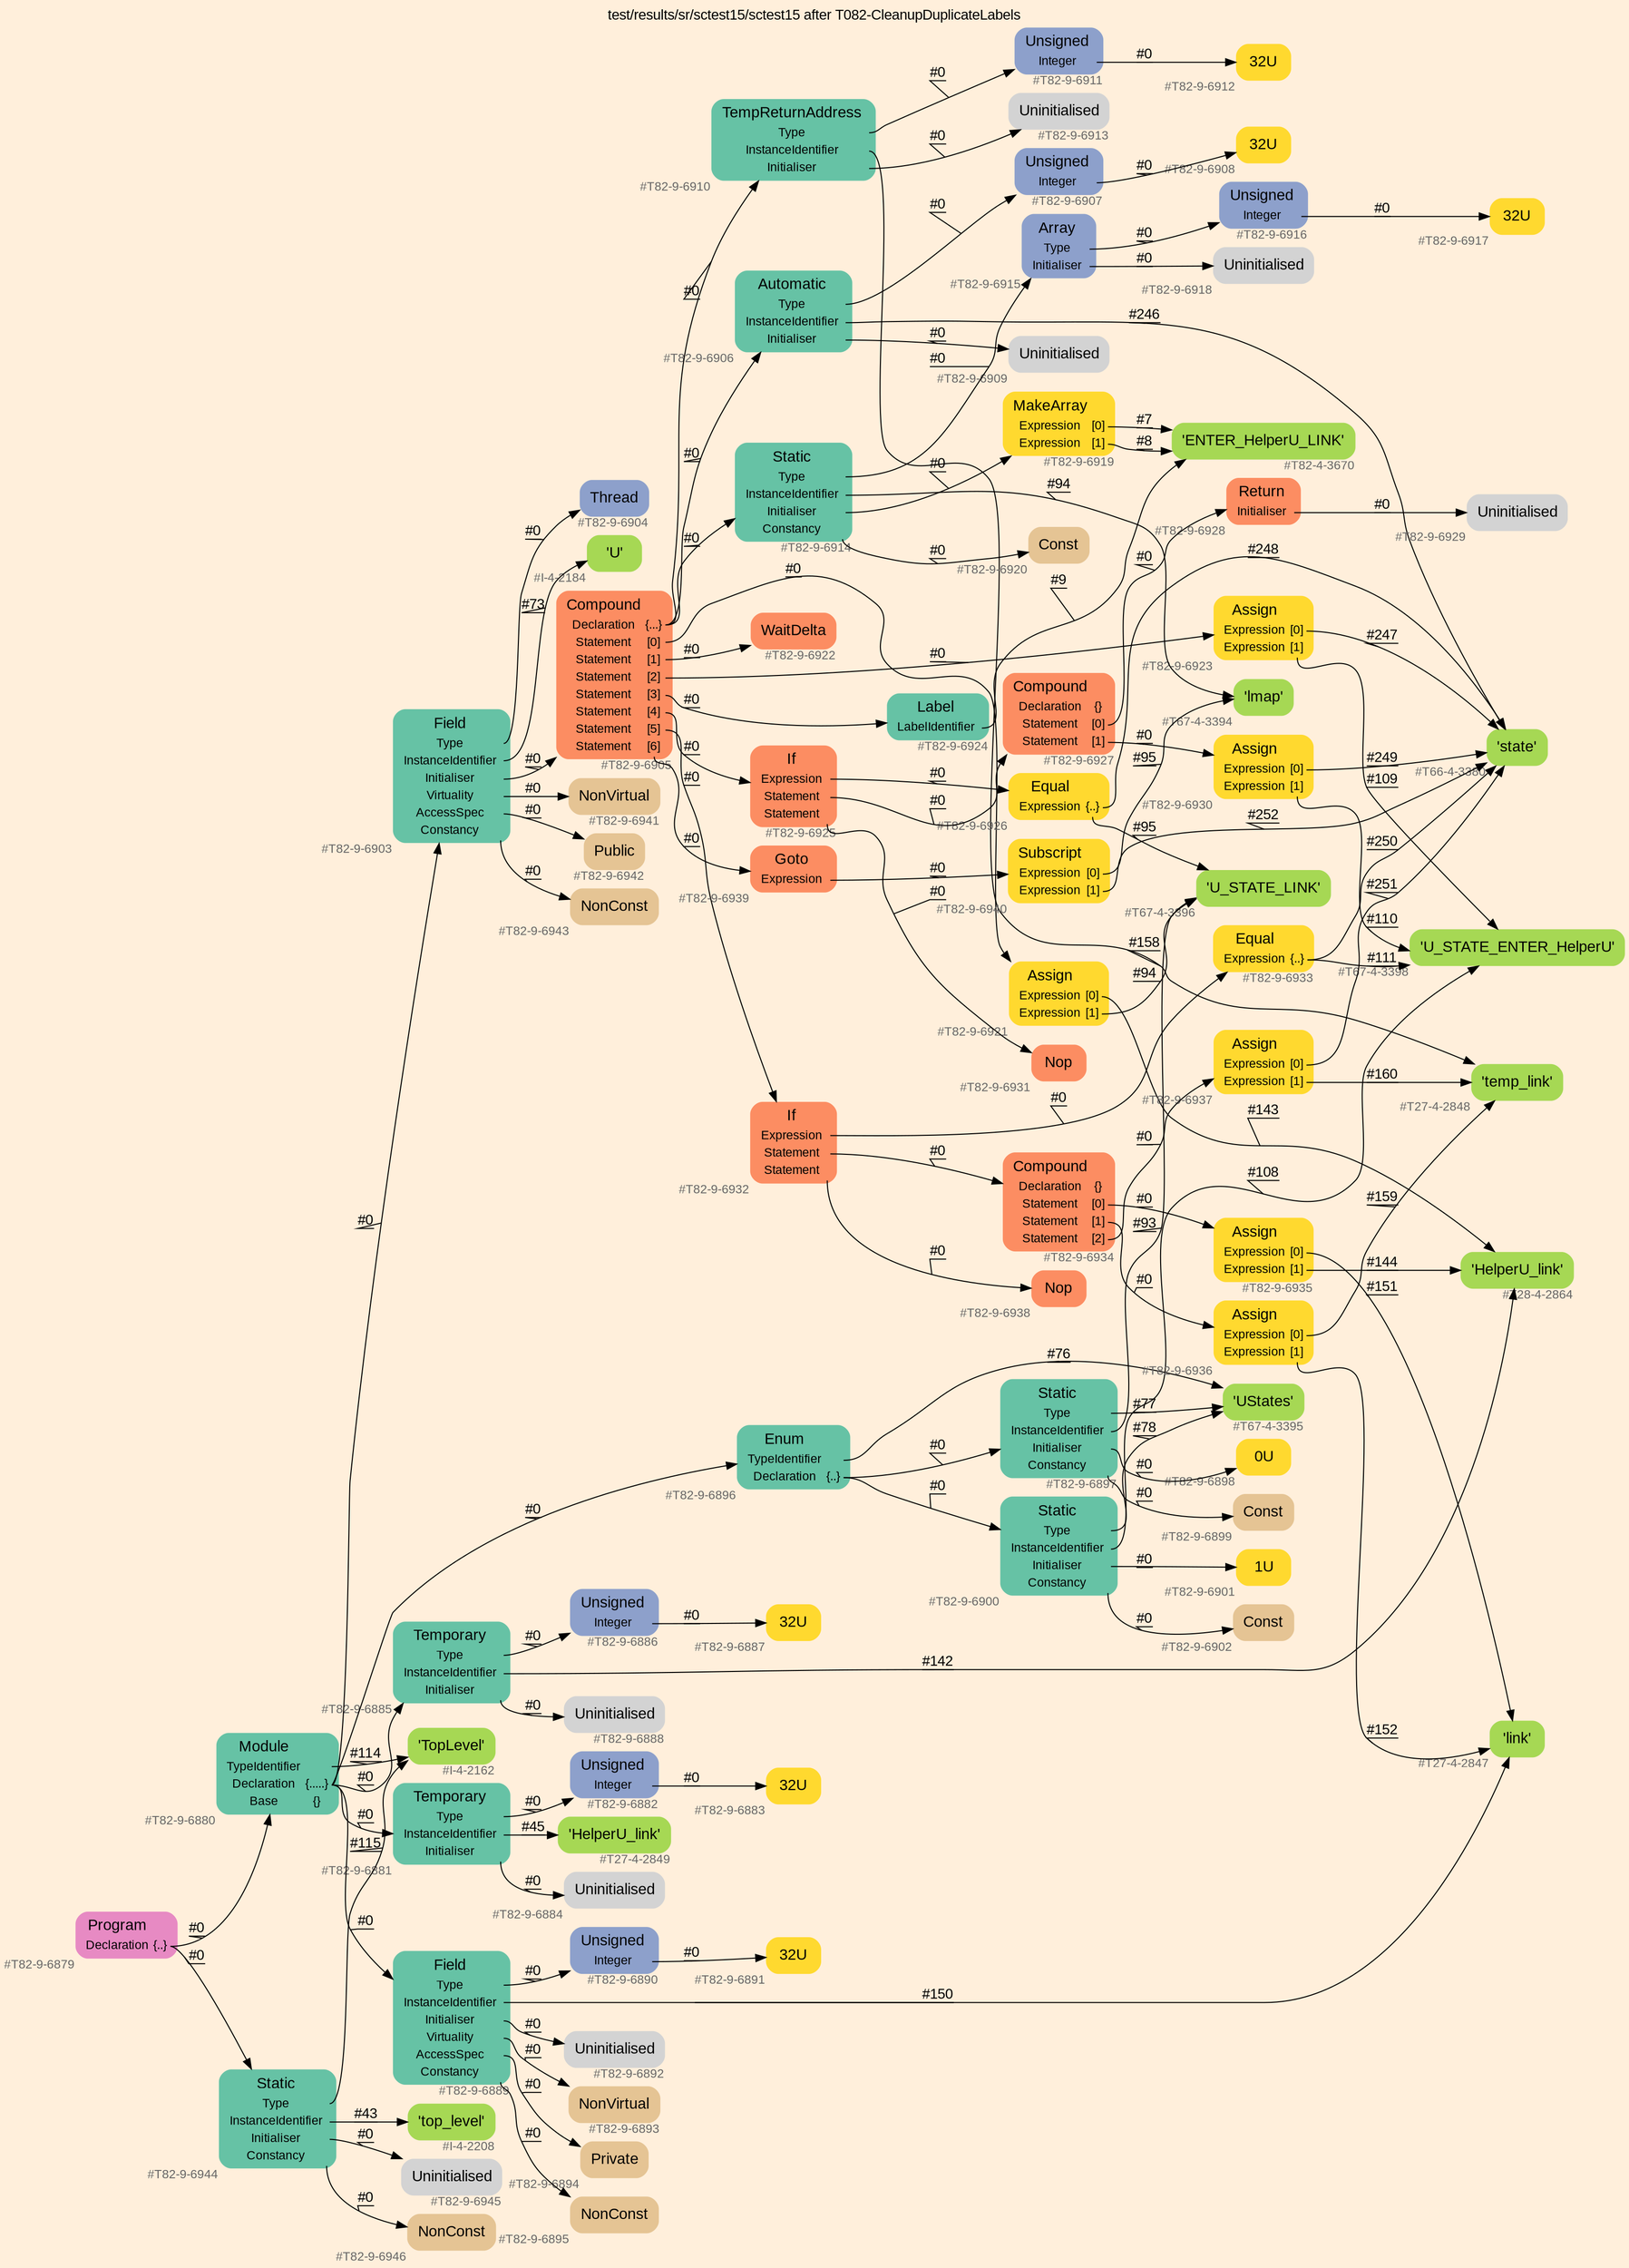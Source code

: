 digraph "test/results/sr/sctest15/sctest15 after T082-CleanupDuplicateLabels" {
label = "test/results/sr/sctest15/sctest15 after T082-CleanupDuplicateLabels"
labelloc = t
graph [
    rankdir = "LR"
    ranksep = 0.3
    bgcolor = antiquewhite1
    color = black
    fontcolor = black
    fontname = "Arial"
];
node [
    fontname = "Arial"
];
edge [
    fontname = "Arial"
];

// -------------------- node figure --------------------
// -------- block #T82-9-6879 ----------
"#T82-9-6879" [
    fillcolor = "/set28/4"
    xlabel = "#T82-9-6879"
    fontsize = "12"
    fontcolor = grey40
    shape = "plaintext"
    label = <<TABLE BORDER="0" CELLBORDER="0" CELLSPACING="0">
     <TR><TD><FONT COLOR="black" POINT-SIZE="15">Program</FONT></TD></TR>
     <TR><TD><FONT COLOR="black" POINT-SIZE="12">Declaration</FONT></TD><TD PORT="port0"><FONT COLOR="black" POINT-SIZE="12">{..}</FONT></TD></TR>
    </TABLE>>
    style = "rounded,filled"
];

// -------- block #T82-9-6880 ----------
"#T82-9-6880" [
    fillcolor = "/set28/1"
    xlabel = "#T82-9-6880"
    fontsize = "12"
    fontcolor = grey40
    shape = "plaintext"
    label = <<TABLE BORDER="0" CELLBORDER="0" CELLSPACING="0">
     <TR><TD><FONT COLOR="black" POINT-SIZE="15">Module</FONT></TD></TR>
     <TR><TD><FONT COLOR="black" POINT-SIZE="12">TypeIdentifier</FONT></TD><TD PORT="port0"></TD></TR>
     <TR><TD><FONT COLOR="black" POINT-SIZE="12">Declaration</FONT></TD><TD PORT="port1"><FONT COLOR="black" POINT-SIZE="12">{.....}</FONT></TD></TR>
     <TR><TD><FONT COLOR="black" POINT-SIZE="12">Base</FONT></TD><TD PORT="port2"><FONT COLOR="black" POINT-SIZE="12">{}</FONT></TD></TR>
    </TABLE>>
    style = "rounded,filled"
];

// -------- block #I-4-2162 ----------
"#I-4-2162" [
    fillcolor = "/set28/5"
    xlabel = "#I-4-2162"
    fontsize = "12"
    fontcolor = grey40
    shape = "plaintext"
    label = <<TABLE BORDER="0" CELLBORDER="0" CELLSPACING="0">
     <TR><TD><FONT COLOR="black" POINT-SIZE="15">'TopLevel'</FONT></TD></TR>
    </TABLE>>
    style = "rounded,filled"
];

// -------- block #T82-9-6881 ----------
"#T82-9-6881" [
    fillcolor = "/set28/1"
    xlabel = "#T82-9-6881"
    fontsize = "12"
    fontcolor = grey40
    shape = "plaintext"
    label = <<TABLE BORDER="0" CELLBORDER="0" CELLSPACING="0">
     <TR><TD><FONT COLOR="black" POINT-SIZE="15">Temporary</FONT></TD></TR>
     <TR><TD><FONT COLOR="black" POINT-SIZE="12">Type</FONT></TD><TD PORT="port0"></TD></TR>
     <TR><TD><FONT COLOR="black" POINT-SIZE="12">InstanceIdentifier</FONT></TD><TD PORT="port1"></TD></TR>
     <TR><TD><FONT COLOR="black" POINT-SIZE="12">Initialiser</FONT></TD><TD PORT="port2"></TD></TR>
    </TABLE>>
    style = "rounded,filled"
];

// -------- block #T82-9-6882 ----------
"#T82-9-6882" [
    fillcolor = "/set28/3"
    xlabel = "#T82-9-6882"
    fontsize = "12"
    fontcolor = grey40
    shape = "plaintext"
    label = <<TABLE BORDER="0" CELLBORDER="0" CELLSPACING="0">
     <TR><TD><FONT COLOR="black" POINT-SIZE="15">Unsigned</FONT></TD></TR>
     <TR><TD><FONT COLOR="black" POINT-SIZE="12">Integer</FONT></TD><TD PORT="port0"></TD></TR>
    </TABLE>>
    style = "rounded,filled"
];

// -------- block #T82-9-6883 ----------
"#T82-9-6883" [
    fillcolor = "/set28/6"
    xlabel = "#T82-9-6883"
    fontsize = "12"
    fontcolor = grey40
    shape = "plaintext"
    label = <<TABLE BORDER="0" CELLBORDER="0" CELLSPACING="0">
     <TR><TD><FONT COLOR="black" POINT-SIZE="15">32U</FONT></TD></TR>
    </TABLE>>
    style = "rounded,filled"
];

// -------- block #T27-4-2849 ----------
"#T27-4-2849" [
    fillcolor = "/set28/5"
    xlabel = "#T27-4-2849"
    fontsize = "12"
    fontcolor = grey40
    shape = "plaintext"
    label = <<TABLE BORDER="0" CELLBORDER="0" CELLSPACING="0">
     <TR><TD><FONT COLOR="black" POINT-SIZE="15">'HelperU_link'</FONT></TD></TR>
    </TABLE>>
    style = "rounded,filled"
];

// -------- block #T82-9-6884 ----------
"#T82-9-6884" [
    xlabel = "#T82-9-6884"
    fontsize = "12"
    fontcolor = grey40
    shape = "plaintext"
    label = <<TABLE BORDER="0" CELLBORDER="0" CELLSPACING="0">
     <TR><TD><FONT COLOR="black" POINT-SIZE="15">Uninitialised</FONT></TD></TR>
    </TABLE>>
    style = "rounded,filled"
];

// -------- block #T82-9-6885 ----------
"#T82-9-6885" [
    fillcolor = "/set28/1"
    xlabel = "#T82-9-6885"
    fontsize = "12"
    fontcolor = grey40
    shape = "plaintext"
    label = <<TABLE BORDER="0" CELLBORDER="0" CELLSPACING="0">
     <TR><TD><FONT COLOR="black" POINT-SIZE="15">Temporary</FONT></TD></TR>
     <TR><TD><FONT COLOR="black" POINT-SIZE="12">Type</FONT></TD><TD PORT="port0"></TD></TR>
     <TR><TD><FONT COLOR="black" POINT-SIZE="12">InstanceIdentifier</FONT></TD><TD PORT="port1"></TD></TR>
     <TR><TD><FONT COLOR="black" POINT-SIZE="12">Initialiser</FONT></TD><TD PORT="port2"></TD></TR>
    </TABLE>>
    style = "rounded,filled"
];

// -------- block #T82-9-6886 ----------
"#T82-9-6886" [
    fillcolor = "/set28/3"
    xlabel = "#T82-9-6886"
    fontsize = "12"
    fontcolor = grey40
    shape = "plaintext"
    label = <<TABLE BORDER="0" CELLBORDER="0" CELLSPACING="0">
     <TR><TD><FONT COLOR="black" POINT-SIZE="15">Unsigned</FONT></TD></TR>
     <TR><TD><FONT COLOR="black" POINT-SIZE="12">Integer</FONT></TD><TD PORT="port0"></TD></TR>
    </TABLE>>
    style = "rounded,filled"
];

// -------- block #T82-9-6887 ----------
"#T82-9-6887" [
    fillcolor = "/set28/6"
    xlabel = "#T82-9-6887"
    fontsize = "12"
    fontcolor = grey40
    shape = "plaintext"
    label = <<TABLE BORDER="0" CELLBORDER="0" CELLSPACING="0">
     <TR><TD><FONT COLOR="black" POINT-SIZE="15">32U</FONT></TD></TR>
    </TABLE>>
    style = "rounded,filled"
];

// -------- block #T28-4-2864 ----------
"#T28-4-2864" [
    fillcolor = "/set28/5"
    xlabel = "#T28-4-2864"
    fontsize = "12"
    fontcolor = grey40
    shape = "plaintext"
    label = <<TABLE BORDER="0" CELLBORDER="0" CELLSPACING="0">
     <TR><TD><FONT COLOR="black" POINT-SIZE="15">'HelperU_link'</FONT></TD></TR>
    </TABLE>>
    style = "rounded,filled"
];

// -------- block #T82-9-6888 ----------
"#T82-9-6888" [
    xlabel = "#T82-9-6888"
    fontsize = "12"
    fontcolor = grey40
    shape = "plaintext"
    label = <<TABLE BORDER="0" CELLBORDER="0" CELLSPACING="0">
     <TR><TD><FONT COLOR="black" POINT-SIZE="15">Uninitialised</FONT></TD></TR>
    </TABLE>>
    style = "rounded,filled"
];

// -------- block #T82-9-6889 ----------
"#T82-9-6889" [
    fillcolor = "/set28/1"
    xlabel = "#T82-9-6889"
    fontsize = "12"
    fontcolor = grey40
    shape = "plaintext"
    label = <<TABLE BORDER="0" CELLBORDER="0" CELLSPACING="0">
     <TR><TD><FONT COLOR="black" POINT-SIZE="15">Field</FONT></TD></TR>
     <TR><TD><FONT COLOR="black" POINT-SIZE="12">Type</FONT></TD><TD PORT="port0"></TD></TR>
     <TR><TD><FONT COLOR="black" POINT-SIZE="12">InstanceIdentifier</FONT></TD><TD PORT="port1"></TD></TR>
     <TR><TD><FONT COLOR="black" POINT-SIZE="12">Initialiser</FONT></TD><TD PORT="port2"></TD></TR>
     <TR><TD><FONT COLOR="black" POINT-SIZE="12">Virtuality</FONT></TD><TD PORT="port3"></TD></TR>
     <TR><TD><FONT COLOR="black" POINT-SIZE="12">AccessSpec</FONT></TD><TD PORT="port4"></TD></TR>
     <TR><TD><FONT COLOR="black" POINT-SIZE="12">Constancy</FONT></TD><TD PORT="port5"></TD></TR>
    </TABLE>>
    style = "rounded,filled"
];

// -------- block #T82-9-6890 ----------
"#T82-9-6890" [
    fillcolor = "/set28/3"
    xlabel = "#T82-9-6890"
    fontsize = "12"
    fontcolor = grey40
    shape = "plaintext"
    label = <<TABLE BORDER="0" CELLBORDER="0" CELLSPACING="0">
     <TR><TD><FONT COLOR="black" POINT-SIZE="15">Unsigned</FONT></TD></TR>
     <TR><TD><FONT COLOR="black" POINT-SIZE="12">Integer</FONT></TD><TD PORT="port0"></TD></TR>
    </TABLE>>
    style = "rounded,filled"
];

// -------- block #T82-9-6891 ----------
"#T82-9-6891" [
    fillcolor = "/set28/6"
    xlabel = "#T82-9-6891"
    fontsize = "12"
    fontcolor = grey40
    shape = "plaintext"
    label = <<TABLE BORDER="0" CELLBORDER="0" CELLSPACING="0">
     <TR><TD><FONT COLOR="black" POINT-SIZE="15">32U</FONT></TD></TR>
    </TABLE>>
    style = "rounded,filled"
];

// -------- block #T27-4-2847 ----------
"#T27-4-2847" [
    fillcolor = "/set28/5"
    xlabel = "#T27-4-2847"
    fontsize = "12"
    fontcolor = grey40
    shape = "plaintext"
    label = <<TABLE BORDER="0" CELLBORDER="0" CELLSPACING="0">
     <TR><TD><FONT COLOR="black" POINT-SIZE="15">'link'</FONT></TD></TR>
    </TABLE>>
    style = "rounded,filled"
];

// -------- block #T82-9-6892 ----------
"#T82-9-6892" [
    xlabel = "#T82-9-6892"
    fontsize = "12"
    fontcolor = grey40
    shape = "plaintext"
    label = <<TABLE BORDER="0" CELLBORDER="0" CELLSPACING="0">
     <TR><TD><FONT COLOR="black" POINT-SIZE="15">Uninitialised</FONT></TD></TR>
    </TABLE>>
    style = "rounded,filled"
];

// -------- block #T82-9-6893 ----------
"#T82-9-6893" [
    fillcolor = "/set28/7"
    xlabel = "#T82-9-6893"
    fontsize = "12"
    fontcolor = grey40
    shape = "plaintext"
    label = <<TABLE BORDER="0" CELLBORDER="0" CELLSPACING="0">
     <TR><TD><FONT COLOR="black" POINT-SIZE="15">NonVirtual</FONT></TD></TR>
    </TABLE>>
    style = "rounded,filled"
];

// -------- block #T82-9-6894 ----------
"#T82-9-6894" [
    fillcolor = "/set28/7"
    xlabel = "#T82-9-6894"
    fontsize = "12"
    fontcolor = grey40
    shape = "plaintext"
    label = <<TABLE BORDER="0" CELLBORDER="0" CELLSPACING="0">
     <TR><TD><FONT COLOR="black" POINT-SIZE="15">Private</FONT></TD></TR>
    </TABLE>>
    style = "rounded,filled"
];

// -------- block #T82-9-6895 ----------
"#T82-9-6895" [
    fillcolor = "/set28/7"
    xlabel = "#T82-9-6895"
    fontsize = "12"
    fontcolor = grey40
    shape = "plaintext"
    label = <<TABLE BORDER="0" CELLBORDER="0" CELLSPACING="0">
     <TR><TD><FONT COLOR="black" POINT-SIZE="15">NonConst</FONT></TD></TR>
    </TABLE>>
    style = "rounded,filled"
];

// -------- block #T82-9-6896 ----------
"#T82-9-6896" [
    fillcolor = "/set28/1"
    xlabel = "#T82-9-6896"
    fontsize = "12"
    fontcolor = grey40
    shape = "plaintext"
    label = <<TABLE BORDER="0" CELLBORDER="0" CELLSPACING="0">
     <TR><TD><FONT COLOR="black" POINT-SIZE="15">Enum</FONT></TD></TR>
     <TR><TD><FONT COLOR="black" POINT-SIZE="12">TypeIdentifier</FONT></TD><TD PORT="port0"></TD></TR>
     <TR><TD><FONT COLOR="black" POINT-SIZE="12">Declaration</FONT></TD><TD PORT="port1"><FONT COLOR="black" POINT-SIZE="12">{..}</FONT></TD></TR>
    </TABLE>>
    style = "rounded,filled"
];

// -------- block #T67-4-3395 ----------
"#T67-4-3395" [
    fillcolor = "/set28/5"
    xlabel = "#T67-4-3395"
    fontsize = "12"
    fontcolor = grey40
    shape = "plaintext"
    label = <<TABLE BORDER="0" CELLBORDER="0" CELLSPACING="0">
     <TR><TD><FONT COLOR="black" POINT-SIZE="15">'UStates'</FONT></TD></TR>
    </TABLE>>
    style = "rounded,filled"
];

// -------- block #T82-9-6897 ----------
"#T82-9-6897" [
    fillcolor = "/set28/1"
    xlabel = "#T82-9-6897"
    fontsize = "12"
    fontcolor = grey40
    shape = "plaintext"
    label = <<TABLE BORDER="0" CELLBORDER="0" CELLSPACING="0">
     <TR><TD><FONT COLOR="black" POINT-SIZE="15">Static</FONT></TD></TR>
     <TR><TD><FONT COLOR="black" POINT-SIZE="12">Type</FONT></TD><TD PORT="port0"></TD></TR>
     <TR><TD><FONT COLOR="black" POINT-SIZE="12">InstanceIdentifier</FONT></TD><TD PORT="port1"></TD></TR>
     <TR><TD><FONT COLOR="black" POINT-SIZE="12">Initialiser</FONT></TD><TD PORT="port2"></TD></TR>
     <TR><TD><FONT COLOR="black" POINT-SIZE="12">Constancy</FONT></TD><TD PORT="port3"></TD></TR>
    </TABLE>>
    style = "rounded,filled"
];

// -------- block #T67-4-3396 ----------
"#T67-4-3396" [
    fillcolor = "/set28/5"
    xlabel = "#T67-4-3396"
    fontsize = "12"
    fontcolor = grey40
    shape = "plaintext"
    label = <<TABLE BORDER="0" CELLBORDER="0" CELLSPACING="0">
     <TR><TD><FONT COLOR="black" POINT-SIZE="15">'U_STATE_LINK'</FONT></TD></TR>
    </TABLE>>
    style = "rounded,filled"
];

// -------- block #T82-9-6898 ----------
"#T82-9-6898" [
    fillcolor = "/set28/6"
    xlabel = "#T82-9-6898"
    fontsize = "12"
    fontcolor = grey40
    shape = "plaintext"
    label = <<TABLE BORDER="0" CELLBORDER="0" CELLSPACING="0">
     <TR><TD><FONT COLOR="black" POINT-SIZE="15">0U</FONT></TD></TR>
    </TABLE>>
    style = "rounded,filled"
];

// -------- block #T82-9-6899 ----------
"#T82-9-6899" [
    fillcolor = "/set28/7"
    xlabel = "#T82-9-6899"
    fontsize = "12"
    fontcolor = grey40
    shape = "plaintext"
    label = <<TABLE BORDER="0" CELLBORDER="0" CELLSPACING="0">
     <TR><TD><FONT COLOR="black" POINT-SIZE="15">Const</FONT></TD></TR>
    </TABLE>>
    style = "rounded,filled"
];

// -------- block #T82-9-6900 ----------
"#T82-9-6900" [
    fillcolor = "/set28/1"
    xlabel = "#T82-9-6900"
    fontsize = "12"
    fontcolor = grey40
    shape = "plaintext"
    label = <<TABLE BORDER="0" CELLBORDER="0" CELLSPACING="0">
     <TR><TD><FONT COLOR="black" POINT-SIZE="15">Static</FONT></TD></TR>
     <TR><TD><FONT COLOR="black" POINT-SIZE="12">Type</FONT></TD><TD PORT="port0"></TD></TR>
     <TR><TD><FONT COLOR="black" POINT-SIZE="12">InstanceIdentifier</FONT></TD><TD PORT="port1"></TD></TR>
     <TR><TD><FONT COLOR="black" POINT-SIZE="12">Initialiser</FONT></TD><TD PORT="port2"></TD></TR>
     <TR><TD><FONT COLOR="black" POINT-SIZE="12">Constancy</FONT></TD><TD PORT="port3"></TD></TR>
    </TABLE>>
    style = "rounded,filled"
];

// -------- block #T67-4-3398 ----------
"#T67-4-3398" [
    fillcolor = "/set28/5"
    xlabel = "#T67-4-3398"
    fontsize = "12"
    fontcolor = grey40
    shape = "plaintext"
    label = <<TABLE BORDER="0" CELLBORDER="0" CELLSPACING="0">
     <TR><TD><FONT COLOR="black" POINT-SIZE="15">'U_STATE_ENTER_HelperU'</FONT></TD></TR>
    </TABLE>>
    style = "rounded,filled"
];

// -------- block #T82-9-6901 ----------
"#T82-9-6901" [
    fillcolor = "/set28/6"
    xlabel = "#T82-9-6901"
    fontsize = "12"
    fontcolor = grey40
    shape = "plaintext"
    label = <<TABLE BORDER="0" CELLBORDER="0" CELLSPACING="0">
     <TR><TD><FONT COLOR="black" POINT-SIZE="15">1U</FONT></TD></TR>
    </TABLE>>
    style = "rounded,filled"
];

// -------- block #T82-9-6902 ----------
"#T82-9-6902" [
    fillcolor = "/set28/7"
    xlabel = "#T82-9-6902"
    fontsize = "12"
    fontcolor = grey40
    shape = "plaintext"
    label = <<TABLE BORDER="0" CELLBORDER="0" CELLSPACING="0">
     <TR><TD><FONT COLOR="black" POINT-SIZE="15">Const</FONT></TD></TR>
    </TABLE>>
    style = "rounded,filled"
];

// -------- block #T82-9-6903 ----------
"#T82-9-6903" [
    fillcolor = "/set28/1"
    xlabel = "#T82-9-6903"
    fontsize = "12"
    fontcolor = grey40
    shape = "plaintext"
    label = <<TABLE BORDER="0" CELLBORDER="0" CELLSPACING="0">
     <TR><TD><FONT COLOR="black" POINT-SIZE="15">Field</FONT></TD></TR>
     <TR><TD><FONT COLOR="black" POINT-SIZE="12">Type</FONT></TD><TD PORT="port0"></TD></TR>
     <TR><TD><FONT COLOR="black" POINT-SIZE="12">InstanceIdentifier</FONT></TD><TD PORT="port1"></TD></TR>
     <TR><TD><FONT COLOR="black" POINT-SIZE="12">Initialiser</FONT></TD><TD PORT="port2"></TD></TR>
     <TR><TD><FONT COLOR="black" POINT-SIZE="12">Virtuality</FONT></TD><TD PORT="port3"></TD></TR>
     <TR><TD><FONT COLOR="black" POINT-SIZE="12">AccessSpec</FONT></TD><TD PORT="port4"></TD></TR>
     <TR><TD><FONT COLOR="black" POINT-SIZE="12">Constancy</FONT></TD><TD PORT="port5"></TD></TR>
    </TABLE>>
    style = "rounded,filled"
];

// -------- block #T82-9-6904 ----------
"#T82-9-6904" [
    fillcolor = "/set28/3"
    xlabel = "#T82-9-6904"
    fontsize = "12"
    fontcolor = grey40
    shape = "plaintext"
    label = <<TABLE BORDER="0" CELLBORDER="0" CELLSPACING="0">
     <TR><TD><FONT COLOR="black" POINT-SIZE="15">Thread</FONT></TD></TR>
    </TABLE>>
    style = "rounded,filled"
];

// -------- block #I-4-2184 ----------
"#I-4-2184" [
    fillcolor = "/set28/5"
    xlabel = "#I-4-2184"
    fontsize = "12"
    fontcolor = grey40
    shape = "plaintext"
    label = <<TABLE BORDER="0" CELLBORDER="0" CELLSPACING="0">
     <TR><TD><FONT COLOR="black" POINT-SIZE="15">'U'</FONT></TD></TR>
    </TABLE>>
    style = "rounded,filled"
];

// -------- block #T82-9-6905 ----------
"#T82-9-6905" [
    fillcolor = "/set28/2"
    xlabel = "#T82-9-6905"
    fontsize = "12"
    fontcolor = grey40
    shape = "plaintext"
    label = <<TABLE BORDER="0" CELLBORDER="0" CELLSPACING="0">
     <TR><TD><FONT COLOR="black" POINT-SIZE="15">Compound</FONT></TD></TR>
     <TR><TD><FONT COLOR="black" POINT-SIZE="12">Declaration</FONT></TD><TD PORT="port0"><FONT COLOR="black" POINT-SIZE="12">{...}</FONT></TD></TR>
     <TR><TD><FONT COLOR="black" POINT-SIZE="12">Statement</FONT></TD><TD PORT="port1"><FONT COLOR="black" POINT-SIZE="12">[0]</FONT></TD></TR>
     <TR><TD><FONT COLOR="black" POINT-SIZE="12">Statement</FONT></TD><TD PORT="port2"><FONT COLOR="black" POINT-SIZE="12">[1]</FONT></TD></TR>
     <TR><TD><FONT COLOR="black" POINT-SIZE="12">Statement</FONT></TD><TD PORT="port3"><FONT COLOR="black" POINT-SIZE="12">[2]</FONT></TD></TR>
     <TR><TD><FONT COLOR="black" POINT-SIZE="12">Statement</FONT></TD><TD PORT="port4"><FONT COLOR="black" POINT-SIZE="12">[3]</FONT></TD></TR>
     <TR><TD><FONT COLOR="black" POINT-SIZE="12">Statement</FONT></TD><TD PORT="port5"><FONT COLOR="black" POINT-SIZE="12">[4]</FONT></TD></TR>
     <TR><TD><FONT COLOR="black" POINT-SIZE="12">Statement</FONT></TD><TD PORT="port6"><FONT COLOR="black" POINT-SIZE="12">[5]</FONT></TD></TR>
     <TR><TD><FONT COLOR="black" POINT-SIZE="12">Statement</FONT></TD><TD PORT="port7"><FONT COLOR="black" POINT-SIZE="12">[6]</FONT></TD></TR>
    </TABLE>>
    style = "rounded,filled"
];

// -------- block #T82-9-6906 ----------
"#T82-9-6906" [
    fillcolor = "/set28/1"
    xlabel = "#T82-9-6906"
    fontsize = "12"
    fontcolor = grey40
    shape = "plaintext"
    label = <<TABLE BORDER="0" CELLBORDER="0" CELLSPACING="0">
     <TR><TD><FONT COLOR="black" POINT-SIZE="15">Automatic</FONT></TD></TR>
     <TR><TD><FONT COLOR="black" POINT-SIZE="12">Type</FONT></TD><TD PORT="port0"></TD></TR>
     <TR><TD><FONT COLOR="black" POINT-SIZE="12">InstanceIdentifier</FONT></TD><TD PORT="port1"></TD></TR>
     <TR><TD><FONT COLOR="black" POINT-SIZE="12">Initialiser</FONT></TD><TD PORT="port2"></TD></TR>
    </TABLE>>
    style = "rounded,filled"
];

// -------- block #T82-9-6907 ----------
"#T82-9-6907" [
    fillcolor = "/set28/3"
    xlabel = "#T82-9-6907"
    fontsize = "12"
    fontcolor = grey40
    shape = "plaintext"
    label = <<TABLE BORDER="0" CELLBORDER="0" CELLSPACING="0">
     <TR><TD><FONT COLOR="black" POINT-SIZE="15">Unsigned</FONT></TD></TR>
     <TR><TD><FONT COLOR="black" POINT-SIZE="12">Integer</FONT></TD><TD PORT="port0"></TD></TR>
    </TABLE>>
    style = "rounded,filled"
];

// -------- block #T82-9-6908 ----------
"#T82-9-6908" [
    fillcolor = "/set28/6"
    xlabel = "#T82-9-6908"
    fontsize = "12"
    fontcolor = grey40
    shape = "plaintext"
    label = <<TABLE BORDER="0" CELLBORDER="0" CELLSPACING="0">
     <TR><TD><FONT COLOR="black" POINT-SIZE="15">32U</FONT></TD></TR>
    </TABLE>>
    style = "rounded,filled"
];

// -------- block #T66-4-3380 ----------
"#T66-4-3380" [
    fillcolor = "/set28/5"
    xlabel = "#T66-4-3380"
    fontsize = "12"
    fontcolor = grey40
    shape = "plaintext"
    label = <<TABLE BORDER="0" CELLBORDER="0" CELLSPACING="0">
     <TR><TD><FONT COLOR="black" POINT-SIZE="15">'state'</FONT></TD></TR>
    </TABLE>>
    style = "rounded,filled"
];

// -------- block #T82-9-6909 ----------
"#T82-9-6909" [
    xlabel = "#T82-9-6909"
    fontsize = "12"
    fontcolor = grey40
    shape = "plaintext"
    label = <<TABLE BORDER="0" CELLBORDER="0" CELLSPACING="0">
     <TR><TD><FONT COLOR="black" POINT-SIZE="15">Uninitialised</FONT></TD></TR>
    </TABLE>>
    style = "rounded,filled"
];

// -------- block #T82-9-6910 ----------
"#T82-9-6910" [
    fillcolor = "/set28/1"
    xlabel = "#T82-9-6910"
    fontsize = "12"
    fontcolor = grey40
    shape = "plaintext"
    label = <<TABLE BORDER="0" CELLBORDER="0" CELLSPACING="0">
     <TR><TD><FONT COLOR="black" POINT-SIZE="15">TempReturnAddress</FONT></TD></TR>
     <TR><TD><FONT COLOR="black" POINT-SIZE="12">Type</FONT></TD><TD PORT="port0"></TD></TR>
     <TR><TD><FONT COLOR="black" POINT-SIZE="12">InstanceIdentifier</FONT></TD><TD PORT="port1"></TD></TR>
     <TR><TD><FONT COLOR="black" POINT-SIZE="12">Initialiser</FONT></TD><TD PORT="port2"></TD></TR>
    </TABLE>>
    style = "rounded,filled"
];

// -------- block #T82-9-6911 ----------
"#T82-9-6911" [
    fillcolor = "/set28/3"
    xlabel = "#T82-9-6911"
    fontsize = "12"
    fontcolor = grey40
    shape = "plaintext"
    label = <<TABLE BORDER="0" CELLBORDER="0" CELLSPACING="0">
     <TR><TD><FONT COLOR="black" POINT-SIZE="15">Unsigned</FONT></TD></TR>
     <TR><TD><FONT COLOR="black" POINT-SIZE="12">Integer</FONT></TD><TD PORT="port0"></TD></TR>
    </TABLE>>
    style = "rounded,filled"
];

// -------- block #T82-9-6912 ----------
"#T82-9-6912" [
    fillcolor = "/set28/6"
    xlabel = "#T82-9-6912"
    fontsize = "12"
    fontcolor = grey40
    shape = "plaintext"
    label = <<TABLE BORDER="0" CELLBORDER="0" CELLSPACING="0">
     <TR><TD><FONT COLOR="black" POINT-SIZE="15">32U</FONT></TD></TR>
    </TABLE>>
    style = "rounded,filled"
];

// -------- block #T27-4-2848 ----------
"#T27-4-2848" [
    fillcolor = "/set28/5"
    xlabel = "#T27-4-2848"
    fontsize = "12"
    fontcolor = grey40
    shape = "plaintext"
    label = <<TABLE BORDER="0" CELLBORDER="0" CELLSPACING="0">
     <TR><TD><FONT COLOR="black" POINT-SIZE="15">'temp_link'</FONT></TD></TR>
    </TABLE>>
    style = "rounded,filled"
];

// -------- block #T82-9-6913 ----------
"#T82-9-6913" [
    xlabel = "#T82-9-6913"
    fontsize = "12"
    fontcolor = grey40
    shape = "plaintext"
    label = <<TABLE BORDER="0" CELLBORDER="0" CELLSPACING="0">
     <TR><TD><FONT COLOR="black" POINT-SIZE="15">Uninitialised</FONT></TD></TR>
    </TABLE>>
    style = "rounded,filled"
];

// -------- block #T82-9-6914 ----------
"#T82-9-6914" [
    fillcolor = "/set28/1"
    xlabel = "#T82-9-6914"
    fontsize = "12"
    fontcolor = grey40
    shape = "plaintext"
    label = <<TABLE BORDER="0" CELLBORDER="0" CELLSPACING="0">
     <TR><TD><FONT COLOR="black" POINT-SIZE="15">Static</FONT></TD></TR>
     <TR><TD><FONT COLOR="black" POINT-SIZE="12">Type</FONT></TD><TD PORT="port0"></TD></TR>
     <TR><TD><FONT COLOR="black" POINT-SIZE="12">InstanceIdentifier</FONT></TD><TD PORT="port1"></TD></TR>
     <TR><TD><FONT COLOR="black" POINT-SIZE="12">Initialiser</FONT></TD><TD PORT="port2"></TD></TR>
     <TR><TD><FONT COLOR="black" POINT-SIZE="12">Constancy</FONT></TD><TD PORT="port3"></TD></TR>
    </TABLE>>
    style = "rounded,filled"
];

// -------- block #T82-9-6915 ----------
"#T82-9-6915" [
    fillcolor = "/set28/3"
    xlabel = "#T82-9-6915"
    fontsize = "12"
    fontcolor = grey40
    shape = "plaintext"
    label = <<TABLE BORDER="0" CELLBORDER="0" CELLSPACING="0">
     <TR><TD><FONT COLOR="black" POINT-SIZE="15">Array</FONT></TD></TR>
     <TR><TD><FONT COLOR="black" POINT-SIZE="12">Type</FONT></TD><TD PORT="port0"></TD></TR>
     <TR><TD><FONT COLOR="black" POINT-SIZE="12">Initialiser</FONT></TD><TD PORT="port1"></TD></TR>
    </TABLE>>
    style = "rounded,filled"
];

// -------- block #T82-9-6916 ----------
"#T82-9-6916" [
    fillcolor = "/set28/3"
    xlabel = "#T82-9-6916"
    fontsize = "12"
    fontcolor = grey40
    shape = "plaintext"
    label = <<TABLE BORDER="0" CELLBORDER="0" CELLSPACING="0">
     <TR><TD><FONT COLOR="black" POINT-SIZE="15">Unsigned</FONT></TD></TR>
     <TR><TD><FONT COLOR="black" POINT-SIZE="12">Integer</FONT></TD><TD PORT="port0"></TD></TR>
    </TABLE>>
    style = "rounded,filled"
];

// -------- block #T82-9-6917 ----------
"#T82-9-6917" [
    fillcolor = "/set28/6"
    xlabel = "#T82-9-6917"
    fontsize = "12"
    fontcolor = grey40
    shape = "plaintext"
    label = <<TABLE BORDER="0" CELLBORDER="0" CELLSPACING="0">
     <TR><TD><FONT COLOR="black" POINT-SIZE="15">32U</FONT></TD></TR>
    </TABLE>>
    style = "rounded,filled"
];

// -------- block #T82-9-6918 ----------
"#T82-9-6918" [
    xlabel = "#T82-9-6918"
    fontsize = "12"
    fontcolor = grey40
    shape = "plaintext"
    label = <<TABLE BORDER="0" CELLBORDER="0" CELLSPACING="0">
     <TR><TD><FONT COLOR="black" POINT-SIZE="15">Uninitialised</FONT></TD></TR>
    </TABLE>>
    style = "rounded,filled"
];

// -------- block #T67-4-3394 ----------
"#T67-4-3394" [
    fillcolor = "/set28/5"
    xlabel = "#T67-4-3394"
    fontsize = "12"
    fontcolor = grey40
    shape = "plaintext"
    label = <<TABLE BORDER="0" CELLBORDER="0" CELLSPACING="0">
     <TR><TD><FONT COLOR="black" POINT-SIZE="15">'lmap'</FONT></TD></TR>
    </TABLE>>
    style = "rounded,filled"
];

// -------- block #T82-9-6919 ----------
"#T82-9-6919" [
    fillcolor = "/set28/6"
    xlabel = "#T82-9-6919"
    fontsize = "12"
    fontcolor = grey40
    shape = "plaintext"
    label = <<TABLE BORDER="0" CELLBORDER="0" CELLSPACING="0">
     <TR><TD><FONT COLOR="black" POINT-SIZE="15">MakeArray</FONT></TD></TR>
     <TR><TD><FONT COLOR="black" POINT-SIZE="12">Expression</FONT></TD><TD PORT="port0"><FONT COLOR="black" POINT-SIZE="12">[0]</FONT></TD></TR>
     <TR><TD><FONT COLOR="black" POINT-SIZE="12">Expression</FONT></TD><TD PORT="port1"><FONT COLOR="black" POINT-SIZE="12">[1]</FONT></TD></TR>
    </TABLE>>
    style = "rounded,filled"
];

// -------- block #T82-4-3670 ----------
"#T82-4-3670" [
    fillcolor = "/set28/5"
    xlabel = "#T82-4-3670"
    fontsize = "12"
    fontcolor = grey40
    shape = "plaintext"
    label = <<TABLE BORDER="0" CELLBORDER="0" CELLSPACING="0">
     <TR><TD><FONT COLOR="black" POINT-SIZE="15">'ENTER_HelperU_LINK'</FONT></TD></TR>
    </TABLE>>
    style = "rounded,filled"
];

// -------- block #T82-9-6920 ----------
"#T82-9-6920" [
    fillcolor = "/set28/7"
    xlabel = "#T82-9-6920"
    fontsize = "12"
    fontcolor = grey40
    shape = "plaintext"
    label = <<TABLE BORDER="0" CELLBORDER="0" CELLSPACING="0">
     <TR><TD><FONT COLOR="black" POINT-SIZE="15">Const</FONT></TD></TR>
    </TABLE>>
    style = "rounded,filled"
];

// -------- block #T82-9-6921 ----------
"#T82-9-6921" [
    fillcolor = "/set28/6"
    xlabel = "#T82-9-6921"
    fontsize = "12"
    fontcolor = grey40
    shape = "plaintext"
    label = <<TABLE BORDER="0" CELLBORDER="0" CELLSPACING="0">
     <TR><TD><FONT COLOR="black" POINT-SIZE="15">Assign</FONT></TD></TR>
     <TR><TD><FONT COLOR="black" POINT-SIZE="12">Expression</FONT></TD><TD PORT="port0"><FONT COLOR="black" POINT-SIZE="12">[0]</FONT></TD></TR>
     <TR><TD><FONT COLOR="black" POINT-SIZE="12">Expression</FONT></TD><TD PORT="port1"><FONT COLOR="black" POINT-SIZE="12">[1]</FONT></TD></TR>
    </TABLE>>
    style = "rounded,filled"
];

// -------- block #T82-9-6922 ----------
"#T82-9-6922" [
    fillcolor = "/set28/2"
    xlabel = "#T82-9-6922"
    fontsize = "12"
    fontcolor = grey40
    shape = "plaintext"
    label = <<TABLE BORDER="0" CELLBORDER="0" CELLSPACING="0">
     <TR><TD><FONT COLOR="black" POINT-SIZE="15">WaitDelta</FONT></TD></TR>
    </TABLE>>
    style = "rounded,filled"
];

// -------- block #T82-9-6923 ----------
"#T82-9-6923" [
    fillcolor = "/set28/6"
    xlabel = "#T82-9-6923"
    fontsize = "12"
    fontcolor = grey40
    shape = "plaintext"
    label = <<TABLE BORDER="0" CELLBORDER="0" CELLSPACING="0">
     <TR><TD><FONT COLOR="black" POINT-SIZE="15">Assign</FONT></TD></TR>
     <TR><TD><FONT COLOR="black" POINT-SIZE="12">Expression</FONT></TD><TD PORT="port0"><FONT COLOR="black" POINT-SIZE="12">[0]</FONT></TD></TR>
     <TR><TD><FONT COLOR="black" POINT-SIZE="12">Expression</FONT></TD><TD PORT="port1"><FONT COLOR="black" POINT-SIZE="12">[1]</FONT></TD></TR>
    </TABLE>>
    style = "rounded,filled"
];

// -------- block #T82-9-6924 ----------
"#T82-9-6924" [
    fillcolor = "/set28/1"
    xlabel = "#T82-9-6924"
    fontsize = "12"
    fontcolor = grey40
    shape = "plaintext"
    label = <<TABLE BORDER="0" CELLBORDER="0" CELLSPACING="0">
     <TR><TD><FONT COLOR="black" POINT-SIZE="15">Label</FONT></TD></TR>
     <TR><TD><FONT COLOR="black" POINT-SIZE="12">LabelIdentifier</FONT></TD><TD PORT="port0"></TD></TR>
    </TABLE>>
    style = "rounded,filled"
];

// -------- block #T82-9-6925 ----------
"#T82-9-6925" [
    fillcolor = "/set28/2"
    xlabel = "#T82-9-6925"
    fontsize = "12"
    fontcolor = grey40
    shape = "plaintext"
    label = <<TABLE BORDER="0" CELLBORDER="0" CELLSPACING="0">
     <TR><TD><FONT COLOR="black" POINT-SIZE="15">If</FONT></TD></TR>
     <TR><TD><FONT COLOR="black" POINT-SIZE="12">Expression</FONT></TD><TD PORT="port0"></TD></TR>
     <TR><TD><FONT COLOR="black" POINT-SIZE="12">Statement</FONT></TD><TD PORT="port1"></TD></TR>
     <TR><TD><FONT COLOR="black" POINT-SIZE="12">Statement</FONT></TD><TD PORT="port2"></TD></TR>
    </TABLE>>
    style = "rounded,filled"
];

// -------- block #T82-9-6926 ----------
"#T82-9-6926" [
    fillcolor = "/set28/6"
    xlabel = "#T82-9-6926"
    fontsize = "12"
    fontcolor = grey40
    shape = "plaintext"
    label = <<TABLE BORDER="0" CELLBORDER="0" CELLSPACING="0">
     <TR><TD><FONT COLOR="black" POINT-SIZE="15">Equal</FONT></TD></TR>
     <TR><TD><FONT COLOR="black" POINT-SIZE="12">Expression</FONT></TD><TD PORT="port0"><FONT COLOR="black" POINT-SIZE="12">{..}</FONT></TD></TR>
    </TABLE>>
    style = "rounded,filled"
];

// -------- block #T82-9-6927 ----------
"#T82-9-6927" [
    fillcolor = "/set28/2"
    xlabel = "#T82-9-6927"
    fontsize = "12"
    fontcolor = grey40
    shape = "plaintext"
    label = <<TABLE BORDER="0" CELLBORDER="0" CELLSPACING="0">
     <TR><TD><FONT COLOR="black" POINT-SIZE="15">Compound</FONT></TD></TR>
     <TR><TD><FONT COLOR="black" POINT-SIZE="12">Declaration</FONT></TD><TD PORT="port0"><FONT COLOR="black" POINT-SIZE="12">{}</FONT></TD></TR>
     <TR><TD><FONT COLOR="black" POINT-SIZE="12">Statement</FONT></TD><TD PORT="port1"><FONT COLOR="black" POINT-SIZE="12">[0]</FONT></TD></TR>
     <TR><TD><FONT COLOR="black" POINT-SIZE="12">Statement</FONT></TD><TD PORT="port2"><FONT COLOR="black" POINT-SIZE="12">[1]</FONT></TD></TR>
    </TABLE>>
    style = "rounded,filled"
];

// -------- block #T82-9-6928 ----------
"#T82-9-6928" [
    fillcolor = "/set28/2"
    xlabel = "#T82-9-6928"
    fontsize = "12"
    fontcolor = grey40
    shape = "plaintext"
    label = <<TABLE BORDER="0" CELLBORDER="0" CELLSPACING="0">
     <TR><TD><FONT COLOR="black" POINT-SIZE="15">Return</FONT></TD></TR>
     <TR><TD><FONT COLOR="black" POINT-SIZE="12">Initialiser</FONT></TD><TD PORT="port0"></TD></TR>
    </TABLE>>
    style = "rounded,filled"
];

// -------- block #T82-9-6929 ----------
"#T82-9-6929" [
    xlabel = "#T82-9-6929"
    fontsize = "12"
    fontcolor = grey40
    shape = "plaintext"
    label = <<TABLE BORDER="0" CELLBORDER="0" CELLSPACING="0">
     <TR><TD><FONT COLOR="black" POINT-SIZE="15">Uninitialised</FONT></TD></TR>
    </TABLE>>
    style = "rounded,filled"
];

// -------- block #T82-9-6930 ----------
"#T82-9-6930" [
    fillcolor = "/set28/6"
    xlabel = "#T82-9-6930"
    fontsize = "12"
    fontcolor = grey40
    shape = "plaintext"
    label = <<TABLE BORDER="0" CELLBORDER="0" CELLSPACING="0">
     <TR><TD><FONT COLOR="black" POINT-SIZE="15">Assign</FONT></TD></TR>
     <TR><TD><FONT COLOR="black" POINT-SIZE="12">Expression</FONT></TD><TD PORT="port0"><FONT COLOR="black" POINT-SIZE="12">[0]</FONT></TD></TR>
     <TR><TD><FONT COLOR="black" POINT-SIZE="12">Expression</FONT></TD><TD PORT="port1"><FONT COLOR="black" POINT-SIZE="12">[1]</FONT></TD></TR>
    </TABLE>>
    style = "rounded,filled"
];

// -------- block #T82-9-6931 ----------
"#T82-9-6931" [
    fillcolor = "/set28/2"
    xlabel = "#T82-9-6931"
    fontsize = "12"
    fontcolor = grey40
    shape = "plaintext"
    label = <<TABLE BORDER="0" CELLBORDER="0" CELLSPACING="0">
     <TR><TD><FONT COLOR="black" POINT-SIZE="15">Nop</FONT></TD></TR>
    </TABLE>>
    style = "rounded,filled"
];

// -------- block #T82-9-6932 ----------
"#T82-9-6932" [
    fillcolor = "/set28/2"
    xlabel = "#T82-9-6932"
    fontsize = "12"
    fontcolor = grey40
    shape = "plaintext"
    label = <<TABLE BORDER="0" CELLBORDER="0" CELLSPACING="0">
     <TR><TD><FONT COLOR="black" POINT-SIZE="15">If</FONT></TD></TR>
     <TR><TD><FONT COLOR="black" POINT-SIZE="12">Expression</FONT></TD><TD PORT="port0"></TD></TR>
     <TR><TD><FONT COLOR="black" POINT-SIZE="12">Statement</FONT></TD><TD PORT="port1"></TD></TR>
     <TR><TD><FONT COLOR="black" POINT-SIZE="12">Statement</FONT></TD><TD PORT="port2"></TD></TR>
    </TABLE>>
    style = "rounded,filled"
];

// -------- block #T82-9-6933 ----------
"#T82-9-6933" [
    fillcolor = "/set28/6"
    xlabel = "#T82-9-6933"
    fontsize = "12"
    fontcolor = grey40
    shape = "plaintext"
    label = <<TABLE BORDER="0" CELLBORDER="0" CELLSPACING="0">
     <TR><TD><FONT COLOR="black" POINT-SIZE="15">Equal</FONT></TD></TR>
     <TR><TD><FONT COLOR="black" POINT-SIZE="12">Expression</FONT></TD><TD PORT="port0"><FONT COLOR="black" POINT-SIZE="12">{..}</FONT></TD></TR>
    </TABLE>>
    style = "rounded,filled"
];

// -------- block #T82-9-6934 ----------
"#T82-9-6934" [
    fillcolor = "/set28/2"
    xlabel = "#T82-9-6934"
    fontsize = "12"
    fontcolor = grey40
    shape = "plaintext"
    label = <<TABLE BORDER="0" CELLBORDER="0" CELLSPACING="0">
     <TR><TD><FONT COLOR="black" POINT-SIZE="15">Compound</FONT></TD></TR>
     <TR><TD><FONT COLOR="black" POINT-SIZE="12">Declaration</FONT></TD><TD PORT="port0"><FONT COLOR="black" POINT-SIZE="12">{}</FONT></TD></TR>
     <TR><TD><FONT COLOR="black" POINT-SIZE="12">Statement</FONT></TD><TD PORT="port1"><FONT COLOR="black" POINT-SIZE="12">[0]</FONT></TD></TR>
     <TR><TD><FONT COLOR="black" POINT-SIZE="12">Statement</FONT></TD><TD PORT="port2"><FONT COLOR="black" POINT-SIZE="12">[1]</FONT></TD></TR>
     <TR><TD><FONT COLOR="black" POINT-SIZE="12">Statement</FONT></TD><TD PORT="port3"><FONT COLOR="black" POINT-SIZE="12">[2]</FONT></TD></TR>
    </TABLE>>
    style = "rounded,filled"
];

// -------- block #T82-9-6935 ----------
"#T82-9-6935" [
    fillcolor = "/set28/6"
    xlabel = "#T82-9-6935"
    fontsize = "12"
    fontcolor = grey40
    shape = "plaintext"
    label = <<TABLE BORDER="0" CELLBORDER="0" CELLSPACING="0">
     <TR><TD><FONT COLOR="black" POINT-SIZE="15">Assign</FONT></TD></TR>
     <TR><TD><FONT COLOR="black" POINT-SIZE="12">Expression</FONT></TD><TD PORT="port0"><FONT COLOR="black" POINT-SIZE="12">[0]</FONT></TD></TR>
     <TR><TD><FONT COLOR="black" POINT-SIZE="12">Expression</FONT></TD><TD PORT="port1"><FONT COLOR="black" POINT-SIZE="12">[1]</FONT></TD></TR>
    </TABLE>>
    style = "rounded,filled"
];

// -------- block #T82-9-6936 ----------
"#T82-9-6936" [
    fillcolor = "/set28/6"
    xlabel = "#T82-9-6936"
    fontsize = "12"
    fontcolor = grey40
    shape = "plaintext"
    label = <<TABLE BORDER="0" CELLBORDER="0" CELLSPACING="0">
     <TR><TD><FONT COLOR="black" POINT-SIZE="15">Assign</FONT></TD></TR>
     <TR><TD><FONT COLOR="black" POINT-SIZE="12">Expression</FONT></TD><TD PORT="port0"><FONT COLOR="black" POINT-SIZE="12">[0]</FONT></TD></TR>
     <TR><TD><FONT COLOR="black" POINT-SIZE="12">Expression</FONT></TD><TD PORT="port1"><FONT COLOR="black" POINT-SIZE="12">[1]</FONT></TD></TR>
    </TABLE>>
    style = "rounded,filled"
];

// -------- block #T82-9-6937 ----------
"#T82-9-6937" [
    fillcolor = "/set28/6"
    xlabel = "#T82-9-6937"
    fontsize = "12"
    fontcolor = grey40
    shape = "plaintext"
    label = <<TABLE BORDER="0" CELLBORDER="0" CELLSPACING="0">
     <TR><TD><FONT COLOR="black" POINT-SIZE="15">Assign</FONT></TD></TR>
     <TR><TD><FONT COLOR="black" POINT-SIZE="12">Expression</FONT></TD><TD PORT="port0"><FONT COLOR="black" POINT-SIZE="12">[0]</FONT></TD></TR>
     <TR><TD><FONT COLOR="black" POINT-SIZE="12">Expression</FONT></TD><TD PORT="port1"><FONT COLOR="black" POINT-SIZE="12">[1]</FONT></TD></TR>
    </TABLE>>
    style = "rounded,filled"
];

// -------- block #T82-9-6938 ----------
"#T82-9-6938" [
    fillcolor = "/set28/2"
    xlabel = "#T82-9-6938"
    fontsize = "12"
    fontcolor = grey40
    shape = "plaintext"
    label = <<TABLE BORDER="0" CELLBORDER="0" CELLSPACING="0">
     <TR><TD><FONT COLOR="black" POINT-SIZE="15">Nop</FONT></TD></TR>
    </TABLE>>
    style = "rounded,filled"
];

// -------- block #T82-9-6939 ----------
"#T82-9-6939" [
    fillcolor = "/set28/2"
    xlabel = "#T82-9-6939"
    fontsize = "12"
    fontcolor = grey40
    shape = "plaintext"
    label = <<TABLE BORDER="0" CELLBORDER="0" CELLSPACING="0">
     <TR><TD><FONT COLOR="black" POINT-SIZE="15">Goto</FONT></TD></TR>
     <TR><TD><FONT COLOR="black" POINT-SIZE="12">Expression</FONT></TD><TD PORT="port0"></TD></TR>
    </TABLE>>
    style = "rounded,filled"
];

// -------- block #T82-9-6940 ----------
"#T82-9-6940" [
    fillcolor = "/set28/6"
    xlabel = "#T82-9-6940"
    fontsize = "12"
    fontcolor = grey40
    shape = "plaintext"
    label = <<TABLE BORDER="0" CELLBORDER="0" CELLSPACING="0">
     <TR><TD><FONT COLOR="black" POINT-SIZE="15">Subscript</FONT></TD></TR>
     <TR><TD><FONT COLOR="black" POINT-SIZE="12">Expression</FONT></TD><TD PORT="port0"><FONT COLOR="black" POINT-SIZE="12">[0]</FONT></TD></TR>
     <TR><TD><FONT COLOR="black" POINT-SIZE="12">Expression</FONT></TD><TD PORT="port1"><FONT COLOR="black" POINT-SIZE="12">[1]</FONT></TD></TR>
    </TABLE>>
    style = "rounded,filled"
];

// -------- block #T82-9-6941 ----------
"#T82-9-6941" [
    fillcolor = "/set28/7"
    xlabel = "#T82-9-6941"
    fontsize = "12"
    fontcolor = grey40
    shape = "plaintext"
    label = <<TABLE BORDER="0" CELLBORDER="0" CELLSPACING="0">
     <TR><TD><FONT COLOR="black" POINT-SIZE="15">NonVirtual</FONT></TD></TR>
    </TABLE>>
    style = "rounded,filled"
];

// -------- block #T82-9-6942 ----------
"#T82-9-6942" [
    fillcolor = "/set28/7"
    xlabel = "#T82-9-6942"
    fontsize = "12"
    fontcolor = grey40
    shape = "plaintext"
    label = <<TABLE BORDER="0" CELLBORDER="0" CELLSPACING="0">
     <TR><TD><FONT COLOR="black" POINT-SIZE="15">Public</FONT></TD></TR>
    </TABLE>>
    style = "rounded,filled"
];

// -------- block #T82-9-6943 ----------
"#T82-9-6943" [
    fillcolor = "/set28/7"
    xlabel = "#T82-9-6943"
    fontsize = "12"
    fontcolor = grey40
    shape = "plaintext"
    label = <<TABLE BORDER="0" CELLBORDER="0" CELLSPACING="0">
     <TR><TD><FONT COLOR="black" POINT-SIZE="15">NonConst</FONT></TD></TR>
    </TABLE>>
    style = "rounded,filled"
];

// -------- block #T82-9-6944 ----------
"#T82-9-6944" [
    fillcolor = "/set28/1"
    xlabel = "#T82-9-6944"
    fontsize = "12"
    fontcolor = grey40
    shape = "plaintext"
    label = <<TABLE BORDER="0" CELLBORDER="0" CELLSPACING="0">
     <TR><TD><FONT COLOR="black" POINT-SIZE="15">Static</FONT></TD></TR>
     <TR><TD><FONT COLOR="black" POINT-SIZE="12">Type</FONT></TD><TD PORT="port0"></TD></TR>
     <TR><TD><FONT COLOR="black" POINT-SIZE="12">InstanceIdentifier</FONT></TD><TD PORT="port1"></TD></TR>
     <TR><TD><FONT COLOR="black" POINT-SIZE="12">Initialiser</FONT></TD><TD PORT="port2"></TD></TR>
     <TR><TD><FONT COLOR="black" POINT-SIZE="12">Constancy</FONT></TD><TD PORT="port3"></TD></TR>
    </TABLE>>
    style = "rounded,filled"
];

// -------- block #I-4-2208 ----------
"#I-4-2208" [
    fillcolor = "/set28/5"
    xlabel = "#I-4-2208"
    fontsize = "12"
    fontcolor = grey40
    shape = "plaintext"
    label = <<TABLE BORDER="0" CELLBORDER="0" CELLSPACING="0">
     <TR><TD><FONT COLOR="black" POINT-SIZE="15">'top_level'</FONT></TD></TR>
    </TABLE>>
    style = "rounded,filled"
];

// -------- block #T82-9-6945 ----------
"#T82-9-6945" [
    xlabel = "#T82-9-6945"
    fontsize = "12"
    fontcolor = grey40
    shape = "plaintext"
    label = <<TABLE BORDER="0" CELLBORDER="0" CELLSPACING="0">
     <TR><TD><FONT COLOR="black" POINT-SIZE="15">Uninitialised</FONT></TD></TR>
    </TABLE>>
    style = "rounded,filled"
];

// -------- block #T82-9-6946 ----------
"#T82-9-6946" [
    fillcolor = "/set28/7"
    xlabel = "#T82-9-6946"
    fontsize = "12"
    fontcolor = grey40
    shape = "plaintext"
    label = <<TABLE BORDER="0" CELLBORDER="0" CELLSPACING="0">
     <TR><TD><FONT COLOR="black" POINT-SIZE="15">NonConst</FONT></TD></TR>
    </TABLE>>
    style = "rounded,filled"
];

"#T82-9-6879":port0 -> "#T82-9-6880" [
    label = "#0"
    decorate = true
    color = black
    fontcolor = black
];

"#T82-9-6879":port0 -> "#T82-9-6944" [
    label = "#0"
    decorate = true
    color = black
    fontcolor = black
];

"#T82-9-6880":port0 -> "#I-4-2162" [
    label = "#114"
    decorate = true
    color = black
    fontcolor = black
];

"#T82-9-6880":port1 -> "#T82-9-6881" [
    label = "#0"
    decorate = true
    color = black
    fontcolor = black
];

"#T82-9-6880":port1 -> "#T82-9-6885" [
    label = "#0"
    decorate = true
    color = black
    fontcolor = black
];

"#T82-9-6880":port1 -> "#T82-9-6889" [
    label = "#0"
    decorate = true
    color = black
    fontcolor = black
];

"#T82-9-6880":port1 -> "#T82-9-6896" [
    label = "#0"
    decorate = true
    color = black
    fontcolor = black
];

"#T82-9-6880":port1 -> "#T82-9-6903" [
    label = "#0"
    decorate = true
    color = black
    fontcolor = black
];

"#T82-9-6881":port0 -> "#T82-9-6882" [
    label = "#0"
    decorate = true
    color = black
    fontcolor = black
];

"#T82-9-6881":port1 -> "#T27-4-2849" [
    label = "#45"
    decorate = true
    color = black
    fontcolor = black
];

"#T82-9-6881":port2 -> "#T82-9-6884" [
    label = "#0"
    decorate = true
    color = black
    fontcolor = black
];

"#T82-9-6882":port0 -> "#T82-9-6883" [
    label = "#0"
    decorate = true
    color = black
    fontcolor = black
];

"#T82-9-6885":port0 -> "#T82-9-6886" [
    label = "#0"
    decorate = true
    color = black
    fontcolor = black
];

"#T82-9-6885":port1 -> "#T28-4-2864" [
    label = "#142"
    decorate = true
    color = black
    fontcolor = black
];

"#T82-9-6885":port2 -> "#T82-9-6888" [
    label = "#0"
    decorate = true
    color = black
    fontcolor = black
];

"#T82-9-6886":port0 -> "#T82-9-6887" [
    label = "#0"
    decorate = true
    color = black
    fontcolor = black
];

"#T82-9-6889":port0 -> "#T82-9-6890" [
    label = "#0"
    decorate = true
    color = black
    fontcolor = black
];

"#T82-9-6889":port1 -> "#T27-4-2847" [
    label = "#150"
    decorate = true
    color = black
    fontcolor = black
];

"#T82-9-6889":port2 -> "#T82-9-6892" [
    label = "#0"
    decorate = true
    color = black
    fontcolor = black
];

"#T82-9-6889":port3 -> "#T82-9-6893" [
    label = "#0"
    decorate = true
    color = black
    fontcolor = black
];

"#T82-9-6889":port4 -> "#T82-9-6894" [
    label = "#0"
    decorate = true
    color = black
    fontcolor = black
];

"#T82-9-6889":port5 -> "#T82-9-6895" [
    label = "#0"
    decorate = true
    color = black
    fontcolor = black
];

"#T82-9-6890":port0 -> "#T82-9-6891" [
    label = "#0"
    decorate = true
    color = black
    fontcolor = black
];

"#T82-9-6896":port0 -> "#T67-4-3395" [
    label = "#76"
    decorate = true
    color = black
    fontcolor = black
];

"#T82-9-6896":port1 -> "#T82-9-6897" [
    label = "#0"
    decorate = true
    color = black
    fontcolor = black
];

"#T82-9-6896":port1 -> "#T82-9-6900" [
    label = "#0"
    decorate = true
    color = black
    fontcolor = black
];

"#T82-9-6897":port0 -> "#T67-4-3395" [
    label = "#77"
    decorate = true
    color = black
    fontcolor = black
];

"#T82-9-6897":port1 -> "#T67-4-3396" [
    label = "#93"
    decorate = true
    color = black
    fontcolor = black
];

"#T82-9-6897":port2 -> "#T82-9-6898" [
    label = "#0"
    decorate = true
    color = black
    fontcolor = black
];

"#T82-9-6897":port3 -> "#T82-9-6899" [
    label = "#0"
    decorate = true
    color = black
    fontcolor = black
];

"#T82-9-6900":port0 -> "#T67-4-3395" [
    label = "#78"
    decorate = true
    color = black
    fontcolor = black
];

"#T82-9-6900":port1 -> "#T67-4-3398" [
    label = "#108"
    decorate = true
    color = black
    fontcolor = black
];

"#T82-9-6900":port2 -> "#T82-9-6901" [
    label = "#0"
    decorate = true
    color = black
    fontcolor = black
];

"#T82-9-6900":port3 -> "#T82-9-6902" [
    label = "#0"
    decorate = true
    color = black
    fontcolor = black
];

"#T82-9-6903":port0 -> "#T82-9-6904" [
    label = "#0"
    decorate = true
    color = black
    fontcolor = black
];

"#T82-9-6903":port1 -> "#I-4-2184" [
    label = "#73"
    decorate = true
    color = black
    fontcolor = black
];

"#T82-9-6903":port2 -> "#T82-9-6905" [
    label = "#0"
    decorate = true
    color = black
    fontcolor = black
];

"#T82-9-6903":port3 -> "#T82-9-6941" [
    label = "#0"
    decorate = true
    color = black
    fontcolor = black
];

"#T82-9-6903":port4 -> "#T82-9-6942" [
    label = "#0"
    decorate = true
    color = black
    fontcolor = black
];

"#T82-9-6903":port5 -> "#T82-9-6943" [
    label = "#0"
    decorate = true
    color = black
    fontcolor = black
];

"#T82-9-6905":port0 -> "#T82-9-6906" [
    label = "#0"
    decorate = true
    color = black
    fontcolor = black
];

"#T82-9-6905":port0 -> "#T82-9-6910" [
    label = "#0"
    decorate = true
    color = black
    fontcolor = black
];

"#T82-9-6905":port0 -> "#T82-9-6914" [
    label = "#0"
    decorate = true
    color = black
    fontcolor = black
];

"#T82-9-6905":port1 -> "#T82-9-6921" [
    label = "#0"
    decorate = true
    color = black
    fontcolor = black
];

"#T82-9-6905":port2 -> "#T82-9-6922" [
    label = "#0"
    decorate = true
    color = black
    fontcolor = black
];

"#T82-9-6905":port3 -> "#T82-9-6923" [
    label = "#0"
    decorate = true
    color = black
    fontcolor = black
];

"#T82-9-6905":port4 -> "#T82-9-6924" [
    label = "#0"
    decorate = true
    color = black
    fontcolor = black
];

"#T82-9-6905":port5 -> "#T82-9-6925" [
    label = "#0"
    decorate = true
    color = black
    fontcolor = black
];

"#T82-9-6905":port6 -> "#T82-9-6932" [
    label = "#0"
    decorate = true
    color = black
    fontcolor = black
];

"#T82-9-6905":port7 -> "#T82-9-6939" [
    label = "#0"
    decorate = true
    color = black
    fontcolor = black
];

"#T82-9-6906":port0 -> "#T82-9-6907" [
    label = "#0"
    decorate = true
    color = black
    fontcolor = black
];

"#T82-9-6906":port1 -> "#T66-4-3380" [
    label = "#246"
    decorate = true
    color = black
    fontcolor = black
];

"#T82-9-6906":port2 -> "#T82-9-6909" [
    label = "#0"
    decorate = true
    color = black
    fontcolor = black
];

"#T82-9-6907":port0 -> "#T82-9-6908" [
    label = "#0"
    decorate = true
    color = black
    fontcolor = black
];

"#T82-9-6910":port0 -> "#T82-9-6911" [
    label = "#0"
    decorate = true
    color = black
    fontcolor = black
];

"#T82-9-6910":port1 -> "#T27-4-2848" [
    label = "#158"
    decorate = true
    color = black
    fontcolor = black
];

"#T82-9-6910":port2 -> "#T82-9-6913" [
    label = "#0"
    decorate = true
    color = black
    fontcolor = black
];

"#T82-9-6911":port0 -> "#T82-9-6912" [
    label = "#0"
    decorate = true
    color = black
    fontcolor = black
];

"#T82-9-6914":port0 -> "#T82-9-6915" [
    label = "#0"
    decorate = true
    color = black
    fontcolor = black
];

"#T82-9-6914":port1 -> "#T67-4-3394" [
    label = "#94"
    decorate = true
    color = black
    fontcolor = black
];

"#T82-9-6914":port2 -> "#T82-9-6919" [
    label = "#0"
    decorate = true
    color = black
    fontcolor = black
];

"#T82-9-6914":port3 -> "#T82-9-6920" [
    label = "#0"
    decorate = true
    color = black
    fontcolor = black
];

"#T82-9-6915":port0 -> "#T82-9-6916" [
    label = "#0"
    decorate = true
    color = black
    fontcolor = black
];

"#T82-9-6915":port1 -> "#T82-9-6918" [
    label = "#0"
    decorate = true
    color = black
    fontcolor = black
];

"#T82-9-6916":port0 -> "#T82-9-6917" [
    label = "#0"
    decorate = true
    color = black
    fontcolor = black
];

"#T82-9-6919":port0 -> "#T82-4-3670" [
    label = "#7"
    decorate = true
    color = black
    fontcolor = black
];

"#T82-9-6919":port1 -> "#T82-4-3670" [
    label = "#8"
    decorate = true
    color = black
    fontcolor = black
];

"#T82-9-6921":port0 -> "#T28-4-2864" [
    label = "#143"
    decorate = true
    color = black
    fontcolor = black
];

"#T82-9-6921":port1 -> "#T67-4-3396" [
    label = "#94"
    decorate = true
    color = black
    fontcolor = black
];

"#T82-9-6923":port0 -> "#T66-4-3380" [
    label = "#247"
    decorate = true
    color = black
    fontcolor = black
];

"#T82-9-6923":port1 -> "#T67-4-3398" [
    label = "#109"
    decorate = true
    color = black
    fontcolor = black
];

"#T82-9-6924":port0 -> "#T82-4-3670" [
    label = "#9"
    decorate = true
    color = black
    fontcolor = black
];

"#T82-9-6925":port0 -> "#T82-9-6926" [
    label = "#0"
    decorate = true
    color = black
    fontcolor = black
];

"#T82-9-6925":port1 -> "#T82-9-6927" [
    label = "#0"
    decorate = true
    color = black
    fontcolor = black
];

"#T82-9-6925":port2 -> "#T82-9-6931" [
    label = "#0"
    decorate = true
    color = black
    fontcolor = black
];

"#T82-9-6926":port0 -> "#T66-4-3380" [
    label = "#248"
    decorate = true
    color = black
    fontcolor = black
];

"#T82-9-6926":port0 -> "#T67-4-3396" [
    label = "#95"
    decorate = true
    color = black
    fontcolor = black
];

"#T82-9-6927":port1 -> "#T82-9-6928" [
    label = "#0"
    decorate = true
    color = black
    fontcolor = black
];

"#T82-9-6927":port2 -> "#T82-9-6930" [
    label = "#0"
    decorate = true
    color = black
    fontcolor = black
];

"#T82-9-6928":port0 -> "#T82-9-6929" [
    label = "#0"
    decorate = true
    color = black
    fontcolor = black
];

"#T82-9-6930":port0 -> "#T66-4-3380" [
    label = "#249"
    decorate = true
    color = black
    fontcolor = black
];

"#T82-9-6930":port1 -> "#T67-4-3398" [
    label = "#110"
    decorate = true
    color = black
    fontcolor = black
];

"#T82-9-6932":port0 -> "#T82-9-6933" [
    label = "#0"
    decorate = true
    color = black
    fontcolor = black
];

"#T82-9-6932":port1 -> "#T82-9-6934" [
    label = "#0"
    decorate = true
    color = black
    fontcolor = black
];

"#T82-9-6932":port2 -> "#T82-9-6938" [
    label = "#0"
    decorate = true
    color = black
    fontcolor = black
];

"#T82-9-6933":port0 -> "#T66-4-3380" [
    label = "#250"
    decorate = true
    color = black
    fontcolor = black
];

"#T82-9-6933":port0 -> "#T67-4-3398" [
    label = "#111"
    decorate = true
    color = black
    fontcolor = black
];

"#T82-9-6934":port1 -> "#T82-9-6935" [
    label = "#0"
    decorate = true
    color = black
    fontcolor = black
];

"#T82-9-6934":port2 -> "#T82-9-6936" [
    label = "#0"
    decorate = true
    color = black
    fontcolor = black
];

"#T82-9-6934":port3 -> "#T82-9-6937" [
    label = "#0"
    decorate = true
    color = black
    fontcolor = black
];

"#T82-9-6935":port0 -> "#T27-4-2847" [
    label = "#151"
    decorate = true
    color = black
    fontcolor = black
];

"#T82-9-6935":port1 -> "#T28-4-2864" [
    label = "#144"
    decorate = true
    color = black
    fontcolor = black
];

"#T82-9-6936":port0 -> "#T27-4-2848" [
    label = "#159"
    decorate = true
    color = black
    fontcolor = black
];

"#T82-9-6936":port1 -> "#T27-4-2847" [
    label = "#152"
    decorate = true
    color = black
    fontcolor = black
];

"#T82-9-6937":port0 -> "#T66-4-3380" [
    label = "#251"
    decorate = true
    color = black
    fontcolor = black
];

"#T82-9-6937":port1 -> "#T27-4-2848" [
    label = "#160"
    decorate = true
    color = black
    fontcolor = black
];

"#T82-9-6939":port0 -> "#T82-9-6940" [
    label = "#0"
    decorate = true
    color = black
    fontcolor = black
];

"#T82-9-6940":port0 -> "#T67-4-3394" [
    label = "#95"
    decorate = true
    color = black
    fontcolor = black
];

"#T82-9-6940":port1 -> "#T66-4-3380" [
    label = "#252"
    decorate = true
    color = black
    fontcolor = black
];

"#T82-9-6944":port0 -> "#I-4-2162" [
    label = "#115"
    decorate = true
    color = black
    fontcolor = black
];

"#T82-9-6944":port1 -> "#I-4-2208" [
    label = "#43"
    decorate = true
    color = black
    fontcolor = black
];

"#T82-9-6944":port2 -> "#T82-9-6945" [
    label = "#0"
    decorate = true
    color = black
    fontcolor = black
];

"#T82-9-6944":port3 -> "#T82-9-6946" [
    label = "#0"
    decorate = true
    color = black
    fontcolor = black
];


}
